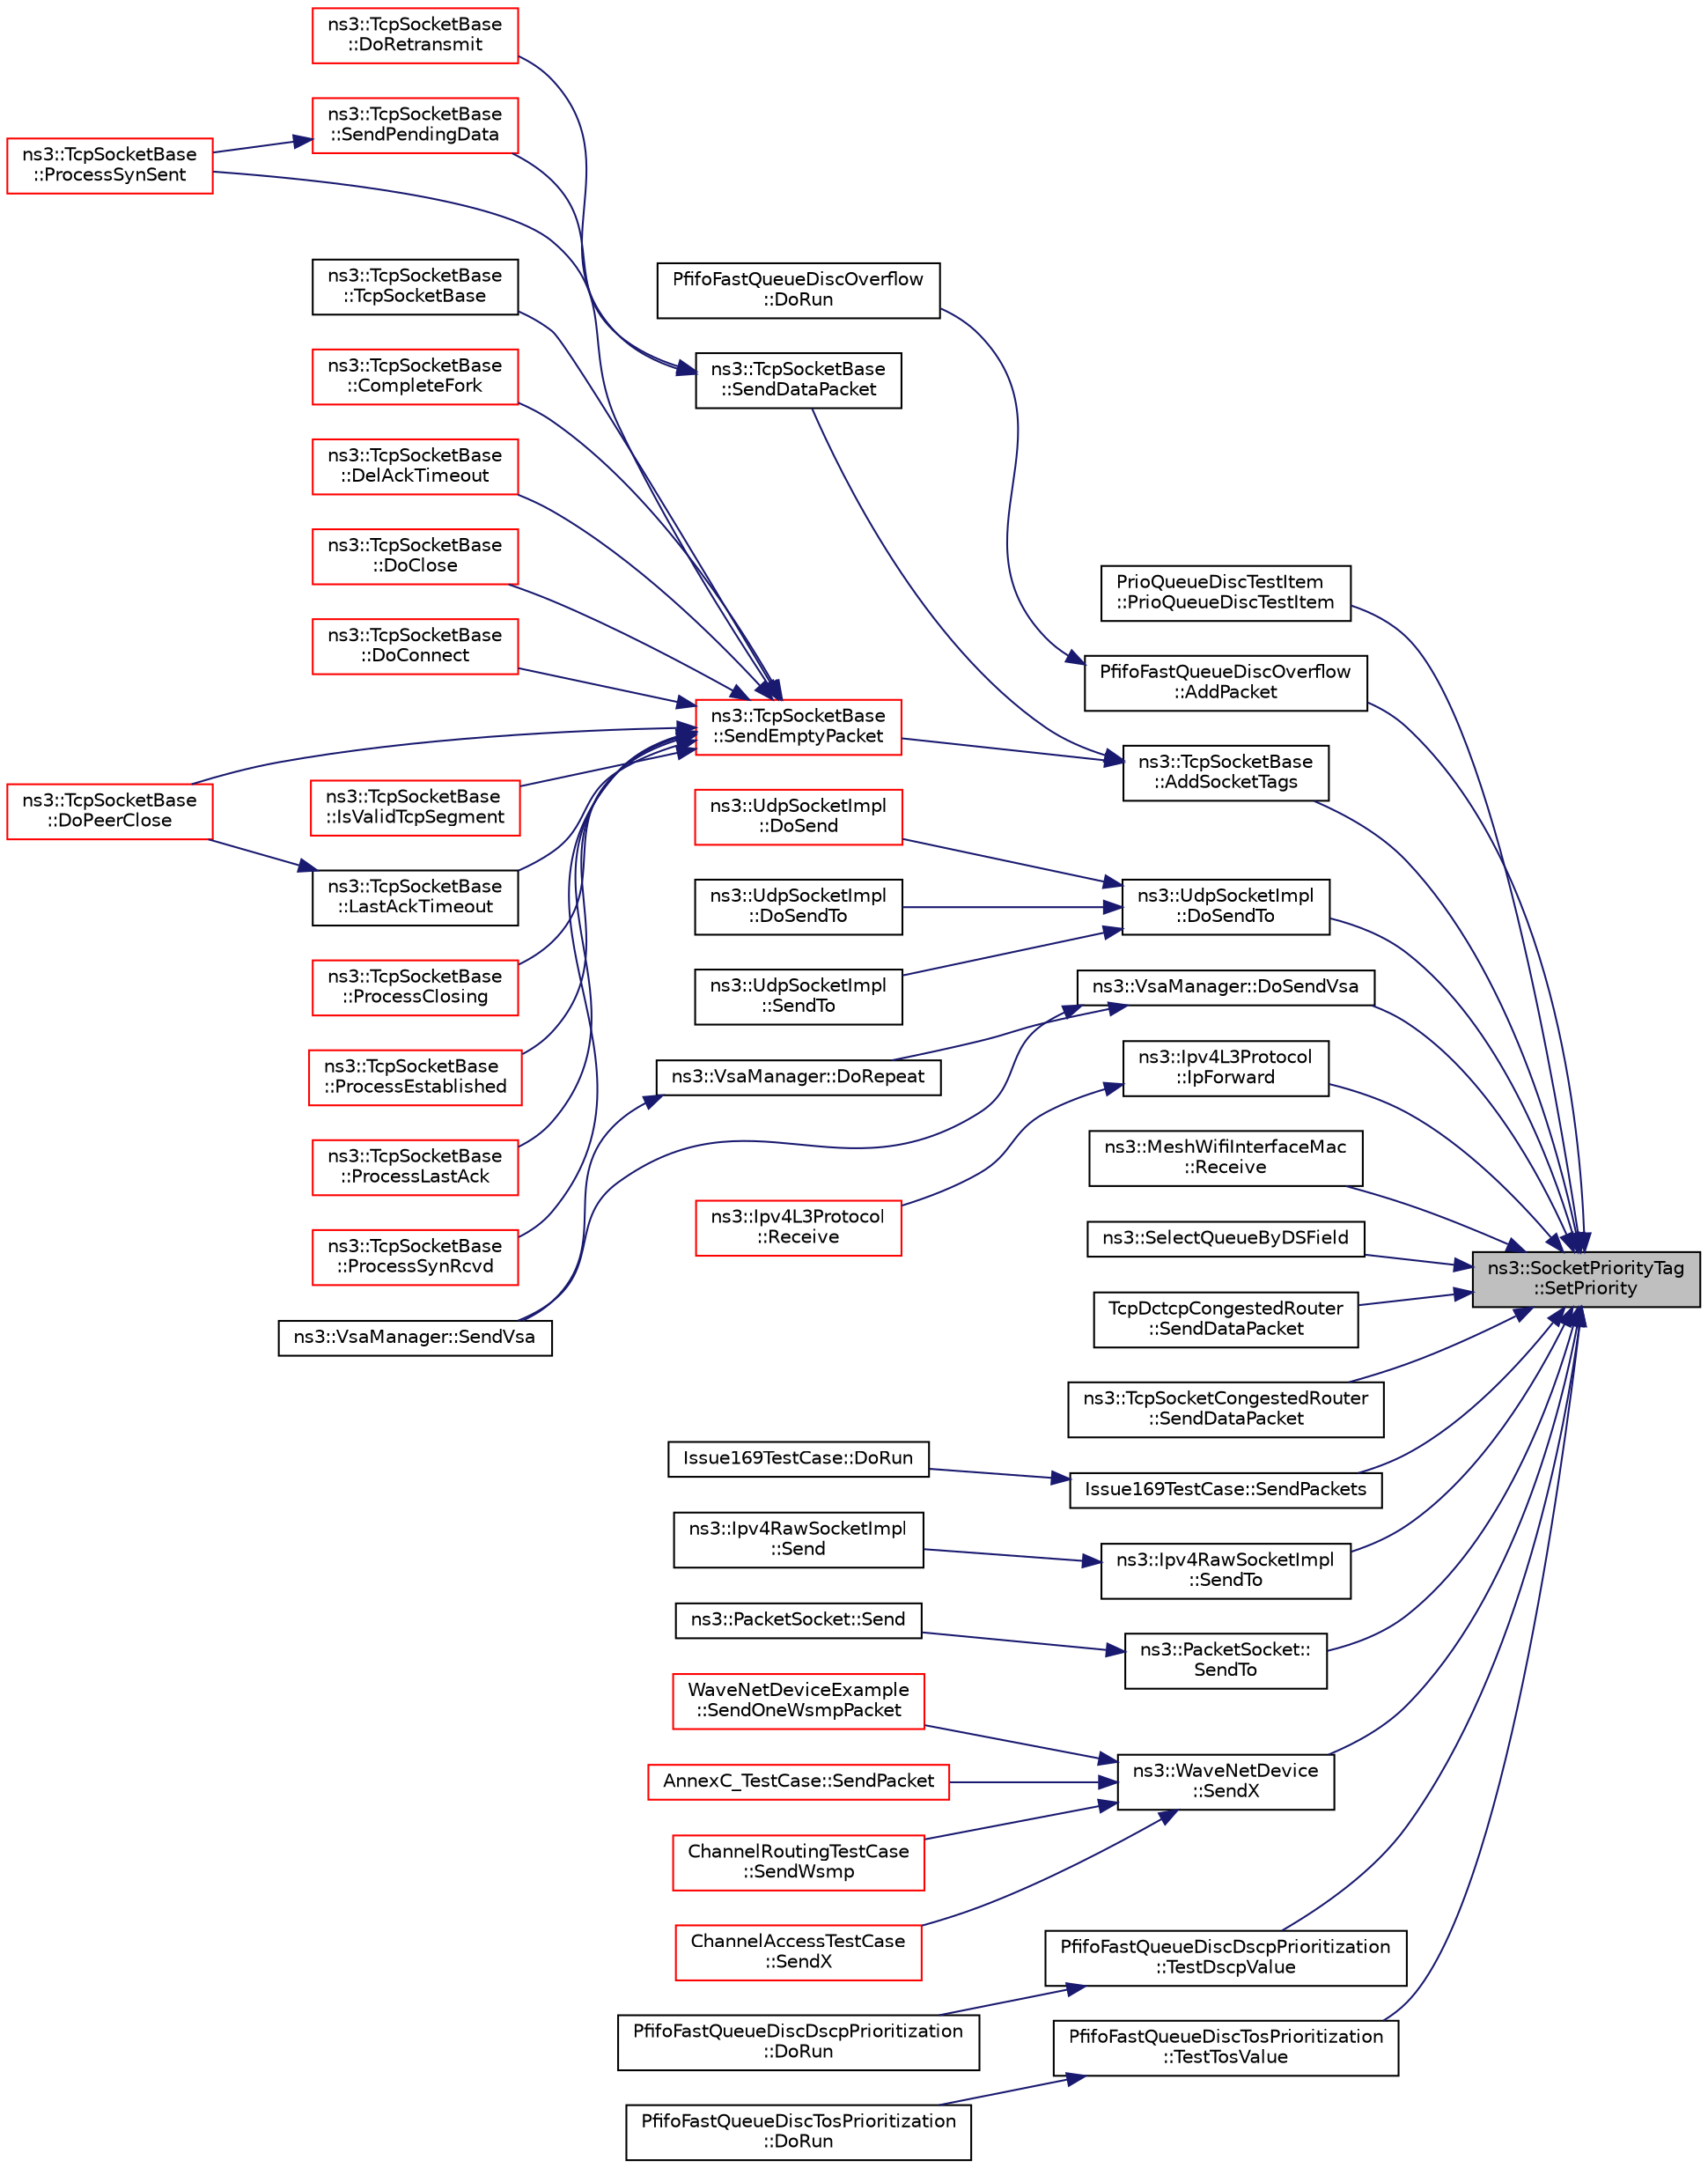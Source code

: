 digraph "ns3::SocketPriorityTag::SetPriority"
{
 // LATEX_PDF_SIZE
  edge [fontname="Helvetica",fontsize="10",labelfontname="Helvetica",labelfontsize="10"];
  node [fontname="Helvetica",fontsize="10",shape=record];
  rankdir="RL";
  Node1 [label="ns3::SocketPriorityTag\l::SetPriority",height=0.2,width=0.4,color="black", fillcolor="grey75", style="filled", fontcolor="black",tooltip="Set the tag's priority."];
  Node1 -> Node2 [dir="back",color="midnightblue",fontsize="10",style="solid",fontname="Helvetica"];
  Node2 [label="PrioQueueDiscTestItem\l::PrioQueueDiscTestItem",height=0.2,width=0.4,color="black", fillcolor="white", style="filled",URL="$class_prio_queue_disc_test_item.html#a2da7487be09efa8547cd93feafeb442c",tooltip="Constructor."];
  Node1 -> Node3 [dir="back",color="midnightblue",fontsize="10",style="solid",fontname="Helvetica"];
  Node3 [label="PfifoFastQueueDiscOverflow\l::AddPacket",height=0.2,width=0.4,color="black", fillcolor="white", style="filled",URL="$class_pfifo_fast_queue_disc_overflow.html#a582831d7aed3c5d5f57d3bd4859a7f89",tooltip=" "];
  Node3 -> Node4 [dir="back",color="midnightblue",fontsize="10",style="solid",fontname="Helvetica"];
  Node4 [label="PfifoFastQueueDiscOverflow\l::DoRun",height=0.2,width=0.4,color="black", fillcolor="white", style="filled",URL="$class_pfifo_fast_queue_disc_overflow.html#a4a57537e8abbdc4fabf914a603b31163",tooltip="Implementation to actually run this TestCase."];
  Node1 -> Node5 [dir="back",color="midnightblue",fontsize="10",style="solid",fontname="Helvetica"];
  Node5 [label="ns3::TcpSocketBase\l::AddSocketTags",height=0.2,width=0.4,color="black", fillcolor="white", style="filled",URL="$classns3_1_1_tcp_socket_base.html#aff0f88774a2a2aba389da4590655a839",tooltip="Add Tags for the Socket."];
  Node5 -> Node6 [dir="back",color="midnightblue",fontsize="10",style="solid",fontname="Helvetica"];
  Node6 [label="ns3::TcpSocketBase\l::SendDataPacket",height=0.2,width=0.4,color="black", fillcolor="white", style="filled",URL="$classns3_1_1_tcp_socket_base.html#a677488c04da1df87f916953a40e1bd64",tooltip="Extract at most maxSize bytes from the TxBuffer at sequence seq, add the TCP header,..."];
  Node6 -> Node7 [dir="back",color="midnightblue",fontsize="10",style="solid",fontname="Helvetica"];
  Node7 [label="ns3::TcpSocketBase\l::DoRetransmit",height=0.2,width=0.4,color="red", fillcolor="white", style="filled",URL="$classns3_1_1_tcp_socket_base.html#a13b6b897811a48523988f8af6e9130d3",tooltip="Retransmit the first segment marked as lost, without considering available window nor pacing."];
  Node6 -> Node26 [dir="back",color="midnightblue",fontsize="10",style="solid",fontname="Helvetica"];
  Node26 [label="ns3::TcpSocketBase\l::SendPendingData",height=0.2,width=0.4,color="red", fillcolor="white", style="filled",URL="$classns3_1_1_tcp_socket_base.html#a129ac0ec5fc399fa7c5552c615ae6562",tooltip="Send as much pending data as possible according to the Tx window."];
  Node26 -> Node29 [dir="back",color="midnightblue",fontsize="10",style="solid",fontname="Helvetica"];
  Node29 [label="ns3::TcpSocketBase\l::ProcessSynSent",height=0.2,width=0.4,color="red", fillcolor="white", style="filled",URL="$classns3_1_1_tcp_socket_base.html#a2e9b990c6a4d686291033a393290906b",tooltip="Received a packet upon SYN_SENT."];
  Node5 -> Node37 [dir="back",color="midnightblue",fontsize="10",style="solid",fontname="Helvetica"];
  Node37 [label="ns3::TcpSocketBase\l::SendEmptyPacket",height=0.2,width=0.4,color="red", fillcolor="white", style="filled",URL="$classns3_1_1_tcp_socket_base.html#aa858913c9a4480a14d293f1014905b3e",tooltip="Send a empty packet that carries a flag, e.g., ACK."];
  Node37 -> Node28 [dir="back",color="midnightblue",fontsize="10",style="solid",fontname="Helvetica"];
  Node28 [label="ns3::TcpSocketBase\l::TcpSocketBase",height=0.2,width=0.4,color="black", fillcolor="white", style="filled",URL="$classns3_1_1_tcp_socket_base.html#a89e51540a8ac03d929349ae2ec56239b",tooltip="Create an unbound TCP socket."];
  Node37 -> Node19 [dir="back",color="midnightblue",fontsize="10",style="solid",fontname="Helvetica"];
  Node19 [label="ns3::TcpSocketBase\l::CompleteFork",height=0.2,width=0.4,color="red", fillcolor="white", style="filled",URL="$classns3_1_1_tcp_socket_base.html#abba7d4c43acb3f9356e348b970a882fb",tooltip="Complete a connection by forking the socket."];
  Node37 -> Node38 [dir="back",color="midnightblue",fontsize="10",style="solid",fontname="Helvetica"];
  Node38 [label="ns3::TcpSocketBase\l::DelAckTimeout",height=0.2,width=0.4,color="red", fillcolor="white", style="filled",URL="$classns3_1_1_tcp_socket_base.html#a6bea4790f749e771462d8e4ab63ebc67",tooltip="Action upon delay ACK timeout, i.e."];
  Node37 -> Node43 [dir="back",color="midnightblue",fontsize="10",style="solid",fontname="Helvetica"];
  Node43 [label="ns3::TcpSocketBase\l::DoClose",height=0.2,width=0.4,color="red", fillcolor="white", style="filled",URL="$classns3_1_1_tcp_socket_base.html#adfc92c152f498c918cd73d4b31579472",tooltip="Close a socket by sending RST, FIN, or FIN+ACK, depend on the current state."];
  Node37 -> Node46 [dir="back",color="midnightblue",fontsize="10",style="solid",fontname="Helvetica"];
  Node46 [label="ns3::TcpSocketBase\l::DoConnect",height=0.2,width=0.4,color="red", fillcolor="white", style="filled",URL="$classns3_1_1_tcp_socket_base.html#ac07945f77be2c49f0c1712ea56322493",tooltip="Perform the real connection tasks: Send SYN if allowed, RST if invalid."];
  Node37 -> Node45 [dir="back",color="midnightblue",fontsize="10",style="solid",fontname="Helvetica"];
  Node45 [label="ns3::TcpSocketBase\l::DoPeerClose",height=0.2,width=0.4,color="red", fillcolor="white", style="filled",URL="$classns3_1_1_tcp_socket_base.html#a8a56cf4ab3b64d9f781ed1b1f63f51cd",tooltip="FIN is in sequence, notify app and respond with a FIN."];
  Node37 -> Node47 [dir="back",color="midnightblue",fontsize="10",style="solid",fontname="Helvetica"];
  Node47 [label="ns3::TcpSocketBase\l::IsValidTcpSegment",height=0.2,width=0.4,color="red", fillcolor="white", style="filled",URL="$classns3_1_1_tcp_socket_base.html#a918f8962a2ecda9b7d15dae6d7f66d4d",tooltip="Checks whether the given TCP segment is valid or not."];
  Node37 -> Node48 [dir="back",color="midnightblue",fontsize="10",style="solid",fontname="Helvetica"];
  Node48 [label="ns3::TcpSocketBase\l::LastAckTimeout",height=0.2,width=0.4,color="black", fillcolor="white", style="filled",URL="$classns3_1_1_tcp_socket_base.html#affa65b010fdc8c5f32105f5c8279f50d",tooltip="Timeout at LAST_ACK, close the connection."];
  Node48 -> Node45 [dir="back",color="midnightblue",fontsize="10",style="solid",fontname="Helvetica"];
  Node37 -> Node49 [dir="back",color="midnightblue",fontsize="10",style="solid",fontname="Helvetica"];
  Node49 [label="ns3::TcpSocketBase\l::ProcessClosing",height=0.2,width=0.4,color="red", fillcolor="white", style="filled",URL="$classns3_1_1_tcp_socket_base.html#abc2462833556fdd737fdcdc5992768e8",tooltip="Received a packet upon CLOSING."];
  Node37 -> Node12 [dir="back",color="midnightblue",fontsize="10",style="solid",fontname="Helvetica"];
  Node12 [label="ns3::TcpSocketBase\l::ProcessEstablished",height=0.2,width=0.4,color="red", fillcolor="white", style="filled",URL="$classns3_1_1_tcp_socket_base.html#a0deda9c6a4f777bf660b190cd73b102f",tooltip="Received a packet upon ESTABLISHED state."];
  Node37 -> Node41 [dir="back",color="midnightblue",fontsize="10",style="solid",fontname="Helvetica"];
  Node41 [label="ns3::TcpSocketBase\l::ProcessLastAck",height=0.2,width=0.4,color="red", fillcolor="white", style="filled",URL="$classns3_1_1_tcp_socket_base.html#a6700ac3f9e4d3c197499e6b7521205f2",tooltip="Received a packet upon LAST_ACK."];
  Node37 -> Node23 [dir="back",color="midnightblue",fontsize="10",style="solid",fontname="Helvetica"];
  Node23 [label="ns3::TcpSocketBase\l::ProcessSynRcvd",height=0.2,width=0.4,color="red", fillcolor="white", style="filled",URL="$classns3_1_1_tcp_socket_base.html#a69113acf27c4b8267c9e107a5dca7cc1",tooltip="Received a packet upon SYN_RCVD."];
  Node37 -> Node29 [dir="back",color="midnightblue",fontsize="10",style="solid",fontname="Helvetica"];
  Node1 -> Node53 [dir="back",color="midnightblue",fontsize="10",style="solid",fontname="Helvetica"];
  Node53 [label="ns3::UdpSocketImpl\l::DoSendTo",height=0.2,width=0.4,color="black", fillcolor="white", style="filled",URL="$classns3_1_1_udp_socket_impl.html#a18b22c398f6e9a7806f92b6a3ca7b3e8",tooltip="Send a packet to a specific destination and port (IPv4)"];
  Node53 -> Node54 [dir="back",color="midnightblue",fontsize="10",style="solid",fontname="Helvetica"];
  Node54 [label="ns3::UdpSocketImpl\l::DoSend",height=0.2,width=0.4,color="red", fillcolor="white", style="filled",URL="$classns3_1_1_udp_socket_impl.html#aeb7a2f7998edd56c9079ac6a3518cd89",tooltip="Send a packet."];
  Node53 -> Node56 [dir="back",color="midnightblue",fontsize="10",style="solid",fontname="Helvetica"];
  Node56 [label="ns3::UdpSocketImpl\l::DoSendTo",height=0.2,width=0.4,color="black", fillcolor="white", style="filled",URL="$classns3_1_1_udp_socket_impl.html#a4c3672c1127cbe31678d8d18751d3f4c",tooltip="Send a packet to a specific destination and port (IPv6)"];
  Node53 -> Node57 [dir="back",color="midnightblue",fontsize="10",style="solid",fontname="Helvetica"];
  Node57 [label="ns3::UdpSocketImpl\l::SendTo",height=0.2,width=0.4,color="black", fillcolor="white", style="filled",URL="$classns3_1_1_udp_socket_impl.html#a8157d2ad72321be1047493ebf97e55f5",tooltip="Send data to a specified peer."];
  Node1 -> Node58 [dir="back",color="midnightblue",fontsize="10",style="solid",fontname="Helvetica"];
  Node58 [label="ns3::VsaManager::DoSendVsa",height=0.2,width=0.4,color="black", fillcolor="white", style="filled",URL="$classns3_1_1_vsa_manager.html#a3d56f68f3b98bd45ccc6c56c9a6244db",tooltip=" "];
  Node58 -> Node59 [dir="back",color="midnightblue",fontsize="10",style="solid",fontname="Helvetica"];
  Node59 [label="ns3::VsaManager::DoRepeat",height=0.2,width=0.4,color="black", fillcolor="white", style="filled",URL="$classns3_1_1_vsa_manager.html#a5731f78c47436e8cb495052b1fe42f65",tooltip=" "];
  Node59 -> Node60 [dir="back",color="midnightblue",fontsize="10",style="solid",fontname="Helvetica"];
  Node60 [label="ns3::VsaManager::SendVsa",height=0.2,width=0.4,color="black", fillcolor="white", style="filled",URL="$classns3_1_1_vsa_manager.html#af896634c89ed0725215aa5da43445295",tooltip=" "];
  Node58 -> Node60 [dir="back",color="midnightblue",fontsize="10",style="solid",fontname="Helvetica"];
  Node1 -> Node61 [dir="back",color="midnightblue",fontsize="10",style="solid",fontname="Helvetica"];
  Node61 [label="ns3::Ipv4L3Protocol\l::IpForward",height=0.2,width=0.4,color="black", fillcolor="white", style="filled",URL="$classns3_1_1_ipv4_l3_protocol.html#ae00b4ef6c6907a602898800ee5dcbc57",tooltip="Forward a packet."];
  Node61 -> Node62 [dir="back",color="midnightblue",fontsize="10",style="solid",fontname="Helvetica"];
  Node62 [label="ns3::Ipv4L3Protocol\l::Receive",height=0.2,width=0.4,color="red", fillcolor="white", style="filled",URL="$classns3_1_1_ipv4_l3_protocol.html#a2f27fb0a3f698ffb34a654323b063c94",tooltip="Lower layer calls this method after calling L3Demux::Lookup The ARP subclass needs to know from which..."];
  Node1 -> Node67 [dir="back",color="midnightblue",fontsize="10",style="solid",fontname="Helvetica"];
  Node67 [label="ns3::MeshWifiInterfaceMac\l::Receive",height=0.2,width=0.4,color="black", fillcolor="white", style="filled",URL="$classns3_1_1_mesh_wifi_interface_mac.html#a5850d3b31d09fd6dc552e8fa839bf3f2",tooltip="Frame receive handler."];
  Node1 -> Node68 [dir="back",color="midnightblue",fontsize="10",style="solid",fontname="Helvetica"];
  Node68 [label="ns3::SelectQueueByDSField",height=0.2,width=0.4,color="black", fillcolor="white", style="filled",URL="$group__wifi.html#gaefb78de3c410fc3e346a5c6511a45895",tooltip="Determine the TX queue for a given packet."];
  Node1 -> Node69 [dir="back",color="midnightblue",fontsize="10",style="solid",fontname="Helvetica"];
  Node69 [label="TcpDctcpCongestedRouter\l::SendDataPacket",height=0.2,width=0.4,color="black", fillcolor="white", style="filled",URL="$class_tcp_dctcp_congested_router.html#a63326e12c0cd52f1e75a6aff7cde9e14",tooltip="Extract at most maxSize bytes from the TxBuffer at sequence seq, add the TCP header,..."];
  Node1 -> Node33 [dir="back",color="midnightblue",fontsize="10",style="solid",fontname="Helvetica"];
  Node33 [label="ns3::TcpSocketCongestedRouter\l::SendDataPacket",height=0.2,width=0.4,color="black", fillcolor="white", style="filled",URL="$classns3_1_1_tcp_socket_congested_router.html#a38a8f936ef3bc7edd10fe0bbcccf2d2d",tooltip="Extract at most maxSize bytes from the TxBuffer at sequence seq, add the TCP header,..."];
  Node1 -> Node70 [dir="back",color="midnightblue",fontsize="10",style="solid",fontname="Helvetica"];
  Node70 [label="Issue169TestCase::SendPackets",height=0.2,width=0.4,color="black", fillcolor="white", style="filled",URL="$class_issue169_test_case.html#a088c266dc3991c3a6b25a66f3341517d",tooltip="Triggers the transmission of a 1000 Byte-long data packet from the source device."];
  Node70 -> Node71 [dir="back",color="midnightblue",fontsize="10",style="solid",fontname="Helvetica"];
  Node71 [label="Issue169TestCase::DoRun",height=0.2,width=0.4,color="black", fillcolor="white", style="filled",URL="$class_issue169_test_case.html#aeaf20592c75e4f352efd399dd9e06a4d",tooltip="Implementation to actually run this TestCase."];
  Node1 -> Node72 [dir="back",color="midnightblue",fontsize="10",style="solid",fontname="Helvetica"];
  Node72 [label="ns3::Ipv4RawSocketImpl\l::SendTo",height=0.2,width=0.4,color="black", fillcolor="white", style="filled",URL="$classns3_1_1_ipv4_raw_socket_impl.html#a06fd568d5988700a423fb2203e0aa0bf",tooltip="Send data to a specified peer."];
  Node72 -> Node73 [dir="back",color="midnightblue",fontsize="10",style="solid",fontname="Helvetica"];
  Node73 [label="ns3::Ipv4RawSocketImpl\l::Send",height=0.2,width=0.4,color="black", fillcolor="white", style="filled",URL="$classns3_1_1_ipv4_raw_socket_impl.html#ae43d27d4aa516a4cacbe8f0f4f688110",tooltip="Send data (or dummy data) to the remote host."];
  Node1 -> Node74 [dir="back",color="midnightblue",fontsize="10",style="solid",fontname="Helvetica"];
  Node74 [label="ns3::PacketSocket::\lSendTo",height=0.2,width=0.4,color="black", fillcolor="white", style="filled",URL="$classns3_1_1_packet_socket.html#a66dc5b7e29ad76f07ff46368f75b9165",tooltip="Send data to a specified peer."];
  Node74 -> Node75 [dir="back",color="midnightblue",fontsize="10",style="solid",fontname="Helvetica"];
  Node75 [label="ns3::PacketSocket::Send",height=0.2,width=0.4,color="black", fillcolor="white", style="filled",URL="$classns3_1_1_packet_socket.html#a1fd81b9271758334d6abad658580b1a0",tooltip="Send data (or dummy data) to the remote host."];
  Node1 -> Node76 [dir="back",color="midnightblue",fontsize="10",style="solid",fontname="Helvetica"];
  Node76 [label="ns3::WaveNetDevice\l::SendX",height=0.2,width=0.4,color="black", fillcolor="white", style="filled",URL="$classns3_1_1_wave_net_device.html#a99ec2b781006c6011a9667e064843b38",tooltip=" "];
  Node76 -> Node77 [dir="back",color="midnightblue",fontsize="10",style="solid",fontname="Helvetica"];
  Node77 [label="WaveNetDeviceExample\l::SendOneWsmpPacket",height=0.2,width=0.4,color="red", fillcolor="white", style="filled",URL="$class_wave_net_device_example.html#a2dc13b30baad7f9e0a3f23d3dc60557c",tooltip="Send one WSMP packet function."];
  Node76 -> Node79 [dir="back",color="midnightblue",fontsize="10",style="solid",fontname="Helvetica"];
  Node79 [label="AnnexC_TestCase::SendPacket",height=0.2,width=0.4,color="red", fillcolor="white", style="filled",URL="$class_annex_c___test_case.html#a6ad361d48194ad49b3856a12db4d4ea7",tooltip="Send packet function."];
  Node76 -> Node81 [dir="back",color="midnightblue",fontsize="10",style="solid",fontname="Helvetica"];
  Node81 [label="ChannelRoutingTestCase\l::SendWsmp",height=0.2,width=0.4,color="red", fillcolor="white", style="filled",URL="$class_channel_routing_test_case.html#a229a780a8f247ce4c37e164f204fbefe",tooltip="Send WSMP or other packets."];
  Node76 -> Node83 [dir="back",color="midnightblue",fontsize="10",style="solid",fontname="Helvetica"];
  Node83 [label="ChannelAccessTestCase\l::SendX",height=0.2,width=0.4,color="red", fillcolor="white", style="filled",URL="$class_channel_access_test_case.html#a372d321c372c644c86ff355e94704eaf",tooltip="Send X function."];
  Node1 -> Node85 [dir="back",color="midnightblue",fontsize="10",style="solid",fontname="Helvetica"];
  Node85 [label="PfifoFastQueueDiscDscpPrioritization\l::TestDscpValue",height=0.2,width=0.4,color="black", fillcolor="white", style="filled",URL="$class_pfifo_fast_queue_disc_dscp_prioritization.html#a153fd90bcf84e06728ad582d63544627",tooltip=" "];
  Node85 -> Node86 [dir="back",color="midnightblue",fontsize="10",style="solid",fontname="Helvetica"];
  Node86 [label="PfifoFastQueueDiscDscpPrioritization\l::DoRun",height=0.2,width=0.4,color="black", fillcolor="white", style="filled",URL="$class_pfifo_fast_queue_disc_dscp_prioritization.html#a5ed7e1adc3f38e252cd274954e4806ca",tooltip="Implementation to actually run this TestCase."];
  Node1 -> Node87 [dir="back",color="midnightblue",fontsize="10",style="solid",fontname="Helvetica"];
  Node87 [label="PfifoFastQueueDiscTosPrioritization\l::TestTosValue",height=0.2,width=0.4,color="black", fillcolor="white", style="filled",URL="$class_pfifo_fast_queue_disc_tos_prioritization.html#ae30d51ac2cd62d6874f0fdaf619cf939",tooltip=" "];
  Node87 -> Node88 [dir="back",color="midnightblue",fontsize="10",style="solid",fontname="Helvetica"];
  Node88 [label="PfifoFastQueueDiscTosPrioritization\l::DoRun",height=0.2,width=0.4,color="black", fillcolor="white", style="filled",URL="$class_pfifo_fast_queue_disc_tos_prioritization.html#a3e80fca2a21f51bfd8ab3a9bfa06cb50",tooltip="Implementation to actually run this TestCase."];
}
